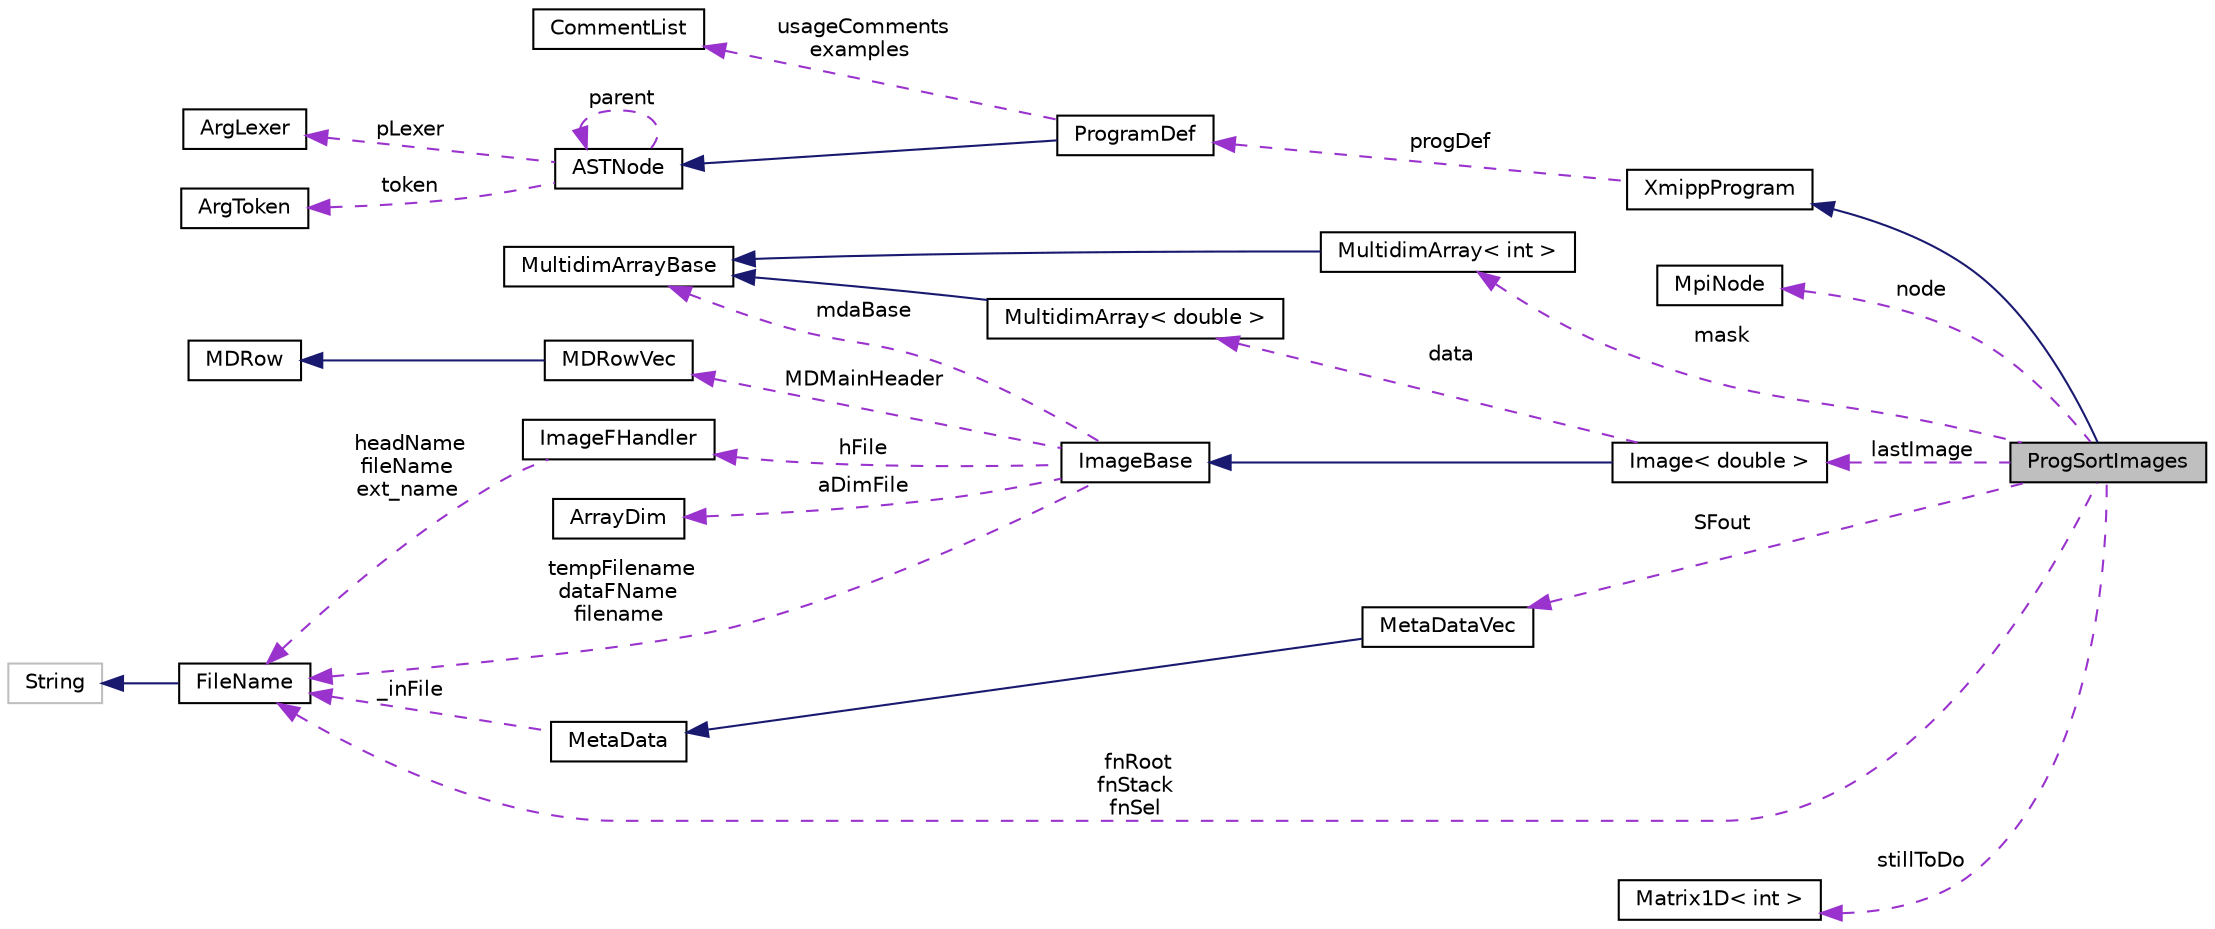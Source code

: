 digraph "ProgSortImages"
{
  edge [fontname="Helvetica",fontsize="10",labelfontname="Helvetica",labelfontsize="10"];
  node [fontname="Helvetica",fontsize="10",shape=record];
  rankdir="LR";
  Node2 [label="ProgSortImages",height=0.2,width=0.4,color="black", fillcolor="grey75", style="filled", fontcolor="black"];
  Node3 -> Node2 [dir="back",color="midnightblue",fontsize="10",style="solid",fontname="Helvetica"];
  Node3 [label="XmippProgram",height=0.2,width=0.4,color="black", fillcolor="white", style="filled",URL="$classXmippProgram.html"];
  Node4 -> Node3 [dir="back",color="darkorchid3",fontsize="10",style="dashed",label=" progDef" ,fontname="Helvetica"];
  Node4 [label="ProgramDef",height=0.2,width=0.4,color="black", fillcolor="white", style="filled",URL="$classProgramDef.html"];
  Node5 -> Node4 [dir="back",color="midnightblue",fontsize="10",style="solid",fontname="Helvetica"];
  Node5 [label="ASTNode",height=0.2,width=0.4,color="black", fillcolor="white", style="filled",URL="$classASTNode.html"];
  Node6 -> Node5 [dir="back",color="darkorchid3",fontsize="10",style="dashed",label=" token" ,fontname="Helvetica"];
  Node6 [label="ArgToken",height=0.2,width=0.4,color="black", fillcolor="white", style="filled",URL="$classArgToken.html"];
  Node7 -> Node5 [dir="back",color="darkorchid3",fontsize="10",style="dashed",label=" pLexer" ,fontname="Helvetica"];
  Node7 [label="ArgLexer",height=0.2,width=0.4,color="black", fillcolor="white", style="filled",URL="$classArgLexer.html"];
  Node5 -> Node5 [dir="back",color="darkorchid3",fontsize="10",style="dashed",label=" parent" ,fontname="Helvetica"];
  Node8 -> Node4 [dir="back",color="darkorchid3",fontsize="10",style="dashed",label=" usageComments\nexamples" ,fontname="Helvetica"];
  Node8 [label="CommentList",height=0.2,width=0.4,color="black", fillcolor="white", style="filled",URL="$classCommentList.html"];
  Node9 -> Node2 [dir="back",color="darkorchid3",fontsize="10",style="dashed",label=" node" ,fontname="Helvetica"];
  Node9 [label="MpiNode",height=0.2,width=0.4,color="black", fillcolor="white", style="filled",URL="$classMpiNode.html"];
  Node10 -> Node2 [dir="back",color="darkorchid3",fontsize="10",style="dashed",label=" SFout" ,fontname="Helvetica"];
  Node10 [label="MetaDataVec",height=0.2,width=0.4,color="black", fillcolor="white", style="filled",URL="$classMetaDataVec.html"];
  Node11 -> Node10 [dir="back",color="midnightblue",fontsize="10",style="solid",fontname="Helvetica"];
  Node11 [label="MetaData",height=0.2,width=0.4,color="black", fillcolor="white", style="filled",URL="$classMetaData.html"];
  Node12 -> Node11 [dir="back",color="darkorchid3",fontsize="10",style="dashed",label=" _inFile" ,fontname="Helvetica"];
  Node12 [label="FileName",height=0.2,width=0.4,color="black", fillcolor="white", style="filled",URL="$classFileName.html"];
  Node13 -> Node12 [dir="back",color="midnightblue",fontsize="10",style="solid",fontname="Helvetica"];
  Node13 [label="String",height=0.2,width=0.4,color="grey75", fillcolor="white", style="filled"];
  Node14 -> Node2 [dir="back",color="darkorchid3",fontsize="10",style="dashed",label=" lastImage" ,fontname="Helvetica"];
  Node14 [label="Image\< double \>",height=0.2,width=0.4,color="black", fillcolor="white", style="filled",URL="$classImage.html"];
  Node15 -> Node14 [dir="back",color="midnightblue",fontsize="10",style="solid",fontname="Helvetica"];
  Node15 [label="ImageBase",height=0.2,width=0.4,color="black", fillcolor="white", style="filled",URL="$classImageBase.html",tooltip="Image base class. "];
  Node16 -> Node15 [dir="back",color="darkorchid3",fontsize="10",style="dashed",label=" mdaBase" ,fontname="Helvetica"];
  Node16 [label="MultidimArrayBase",height=0.2,width=0.4,color="black", fillcolor="white", style="filled",URL="$classMultidimArrayBase.html"];
  Node17 -> Node15 [dir="back",color="darkorchid3",fontsize="10",style="dashed",label=" MDMainHeader" ,fontname="Helvetica"];
  Node17 [label="MDRowVec",height=0.2,width=0.4,color="black", fillcolor="white", style="filled",URL="$classMDRowVec.html"];
  Node18 -> Node17 [dir="back",color="midnightblue",fontsize="10",style="solid",fontname="Helvetica"];
  Node18 [label="MDRow",height=0.2,width=0.4,color="black", fillcolor="white", style="filled",URL="$classMDRow.html"];
  Node19 -> Node15 [dir="back",color="darkorchid3",fontsize="10",style="dashed",label=" hFile" ,fontname="Helvetica"];
  Node19 [label="ImageFHandler",height=0.2,width=0.4,color="black", fillcolor="white", style="filled",URL="$structImageFHandler.html"];
  Node12 -> Node19 [dir="back",color="darkorchid3",fontsize="10",style="dashed",label=" headName\nfileName\next_name" ,fontname="Helvetica"];
  Node20 -> Node15 [dir="back",color="darkorchid3",fontsize="10",style="dashed",label=" aDimFile" ,fontname="Helvetica"];
  Node20 [label="ArrayDim",height=0.2,width=0.4,color="black", fillcolor="white", style="filled",URL="$structArrayDim.html"];
  Node12 -> Node15 [dir="back",color="darkorchid3",fontsize="10",style="dashed",label=" tempFilename\ndataFName\nfilename" ,fontname="Helvetica"];
  Node21 -> Node14 [dir="back",color="darkorchid3",fontsize="10",style="dashed",label=" data" ,fontname="Helvetica"];
  Node21 [label="MultidimArray\< double \>",height=0.2,width=0.4,color="black", fillcolor="white", style="filled",URL="$classMultidimArray.html"];
  Node16 -> Node21 [dir="back",color="midnightblue",fontsize="10",style="solid",fontname="Helvetica"];
  Node22 -> Node2 [dir="back",color="darkorchid3",fontsize="10",style="dashed",label=" mask" ,fontname="Helvetica"];
  Node22 [label="MultidimArray\< int \>",height=0.2,width=0.4,color="black", fillcolor="white", style="filled",URL="$classMultidimArray.html"];
  Node16 -> Node22 [dir="back",color="midnightblue",fontsize="10",style="solid",fontname="Helvetica"];
  Node23 -> Node2 [dir="back",color="darkorchid3",fontsize="10",style="dashed",label=" stillToDo" ,fontname="Helvetica"];
  Node23 [label="Matrix1D\< int \>",height=0.2,width=0.4,color="black", fillcolor="white", style="filled",URL="$classMatrix1D.html"];
  Node12 -> Node2 [dir="back",color="darkorchid3",fontsize="10",style="dashed",label=" fnRoot\nfnStack\nfnSel" ,fontname="Helvetica"];
}
